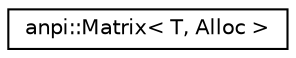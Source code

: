 digraph "Representación gráfica de la clase"
{
  edge [fontname="Helvetica",fontsize="10",labelfontname="Helvetica",labelfontsize="10"];
  node [fontname="Helvetica",fontsize="10",shape=record];
  rankdir="LR";
  Node0 [label="anpi::Matrix\< T, Alloc \>",height=0.2,width=0.4,color="black", fillcolor="white", style="filled",URL="$de/dee/classanpi_1_1Matrix.html"];
}
